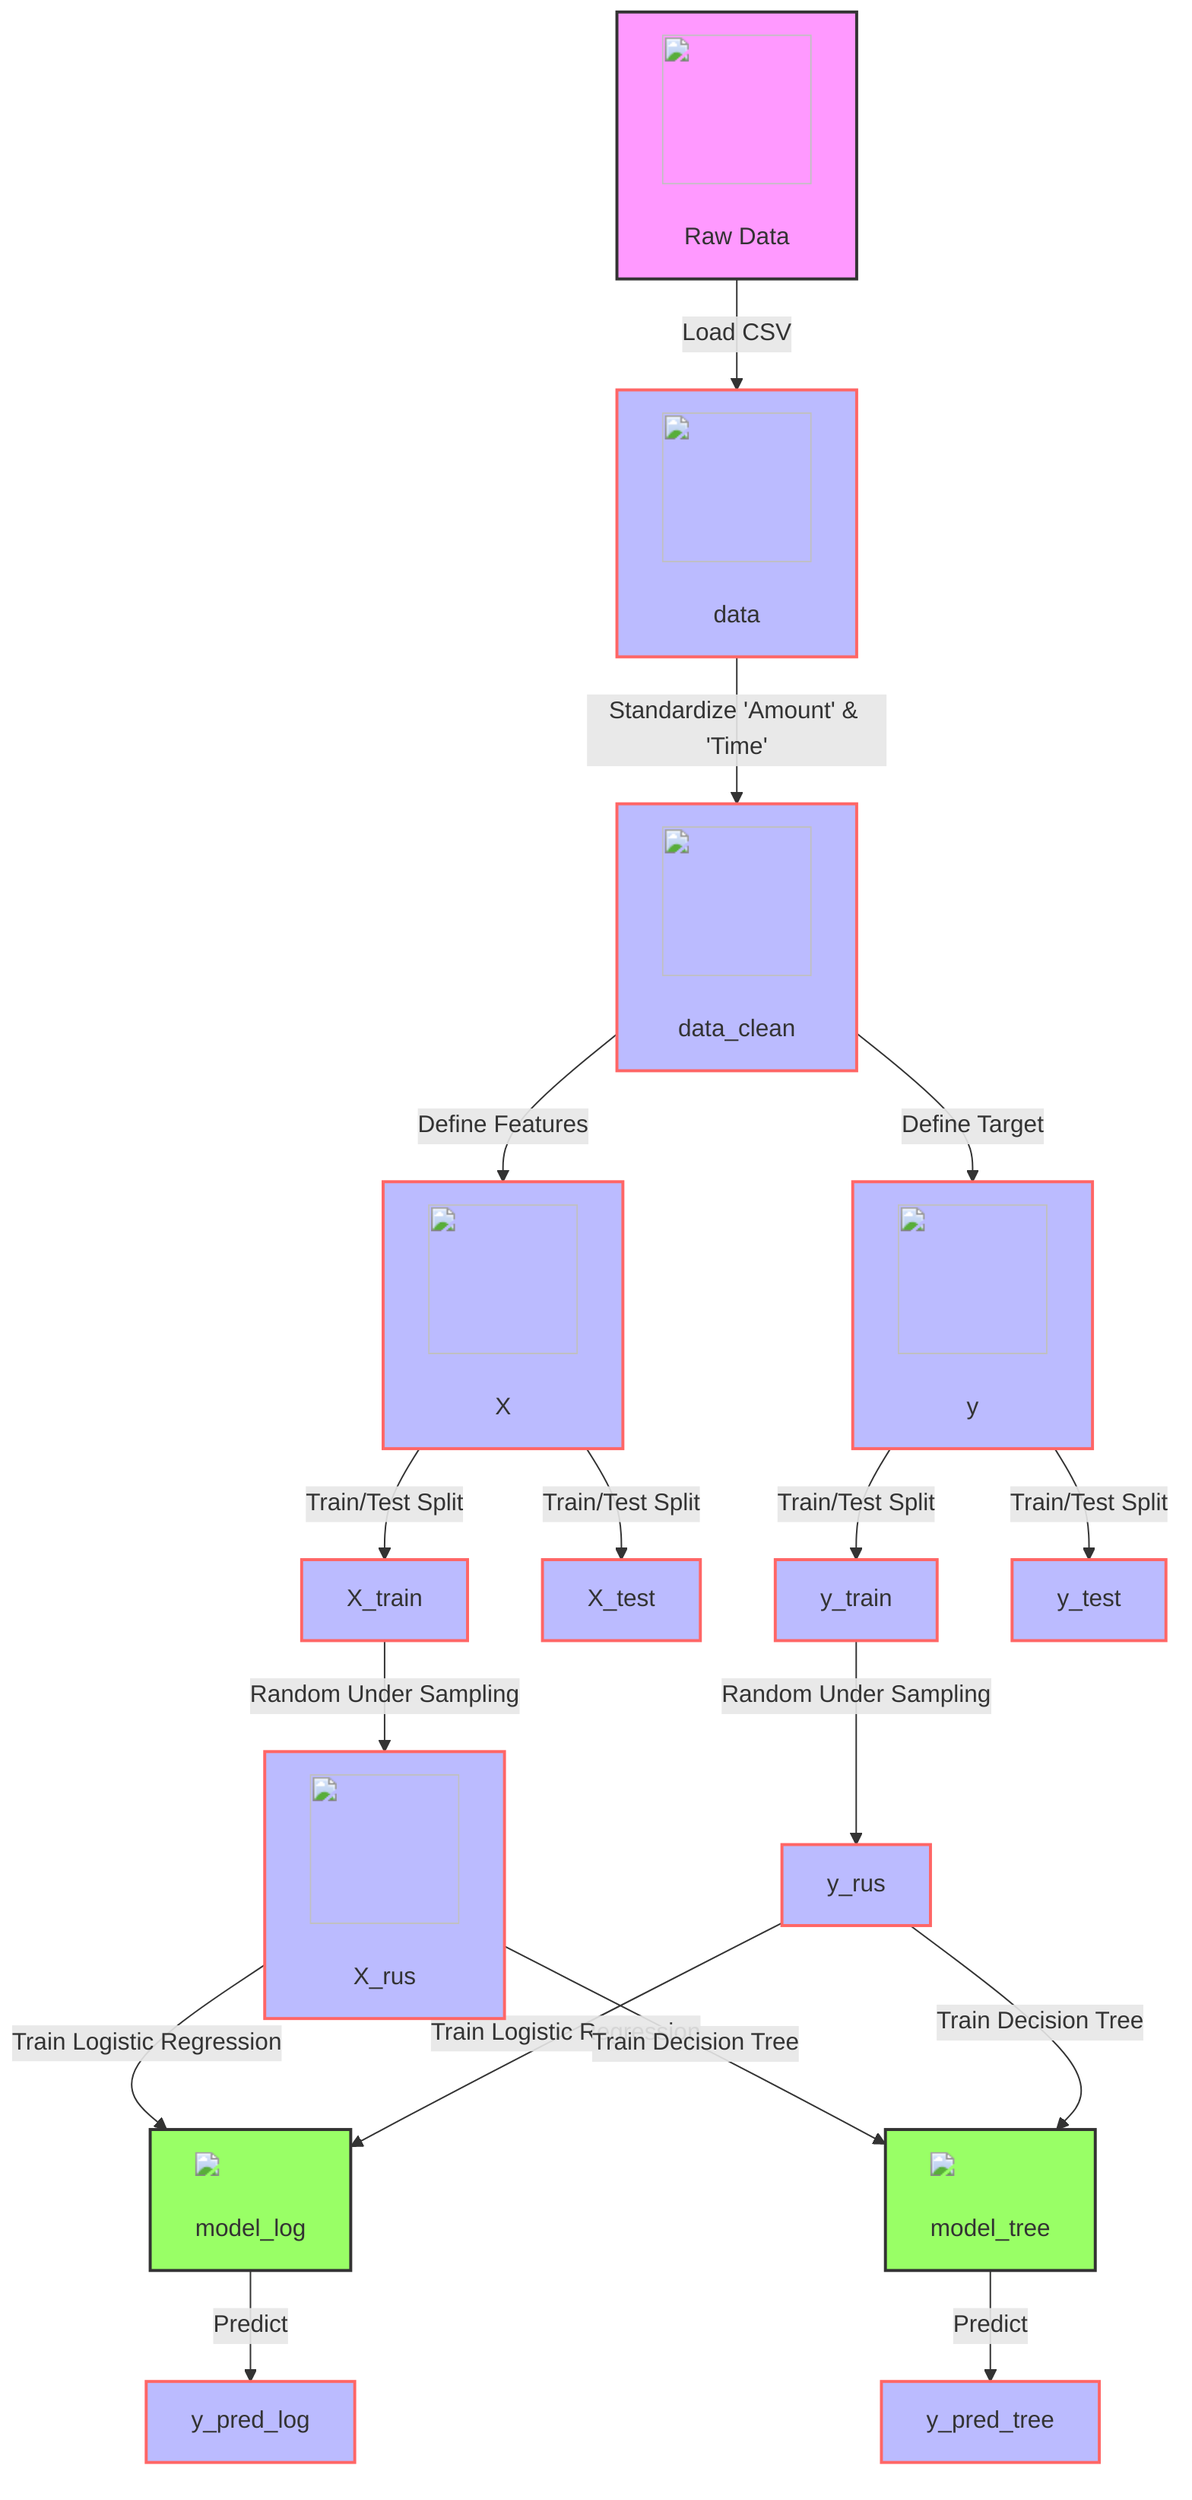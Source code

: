 graph TD;
    %%% Data Sources %%%
    A1["<img src='icons/file.svg' width=100 height=100/> <br/> Raw Data"]:::dataSource;
    
    %%% Data Preparation %%%
    A1 -->|"Load CSV"| A2["<img src='icons/table.svg' width=100 height=100/> <br/> data"]:::dataVar;
    A2 -->|"Standardize 'Amount' & 'Time'"| A3["<img src='icons/column_split.svg' width=100 height=100/> <br/> data_clean"]:::dataVar;
    A3 -->|"Define Features"| A4["<img src='icons/column_split.svg' width=100 height=100/> <br/> X"]:::dataVar;
    A3 -->|"Define Target"| A5["<img src='icons/column_split.svg' width=100 height=100/> <br/> y"]:::dataVar;
    A4 -->|"Train/Test Split"| A6["X_train"]:::dataVar;
    A4 -->|"Train/Test Split"| A7["X_test"]:::dataVar;
    A5 -->|"Train/Test Split"| A8["y_train"]:::dataVar;
    A5 -->|"Train/Test Split"| A9["y_test"]:::dataVar;

    %%% Handle Imbalance %%%
    A6 -->|"Random Under Sampling"| A10["<img src='icons/row_split.svg' width=100 height=100/> <br/> X_rus"]:::dataVar;
    A8 -->|"Random Under Sampling"| A11["y_rus"]:::dataVar;

    %%% ML Models %%%
    A10 -->|"Train Logistic Regression"| B1["<img src='dummy_plots/scatter_plot_template.svg'/> <br/> model_log"]:::model;
    A11 -->|"Train Logistic Regression"| B1;
    A10 -->|"Train Decision Tree"| B2["<img src='dummy_plots/lineplot_template.svg'/> <br/> model_tree"]:::model;
    A11 -->|"Train Decision Tree"| B2;

    %%% Predictions and Evaluations %%%
    B1 -->|"Predict"| B3["y_pred_log"]:::dataVar;
    B2 -->|"Predict"| B4["y_pred_tree"]:::dataVar;

    classDef dataSource fill:#f9f,stroke:#333,stroke-width:2px;
    classDef dataVar fill:#bbf,stroke:#f66,stroke-width:2px;
    classDef model fill:#9f6,stroke:#333,stroke-width:2px;